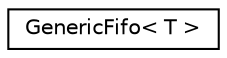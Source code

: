 digraph "Graphical Class Hierarchy"
{
 // INTERACTIVE_SVG=YES
  edge [fontname="Helvetica",fontsize="10",labelfontname="Helvetica",labelfontsize="10"];
  node [fontname="Helvetica",fontsize="10",shape=record];
  rankdir="LR";
  Node1 [label="GenericFifo\< T \>",height=0.2,width=0.4,color="black", fillcolor="white", style="filled",URL="$class_generic_fifo.html"];
}
